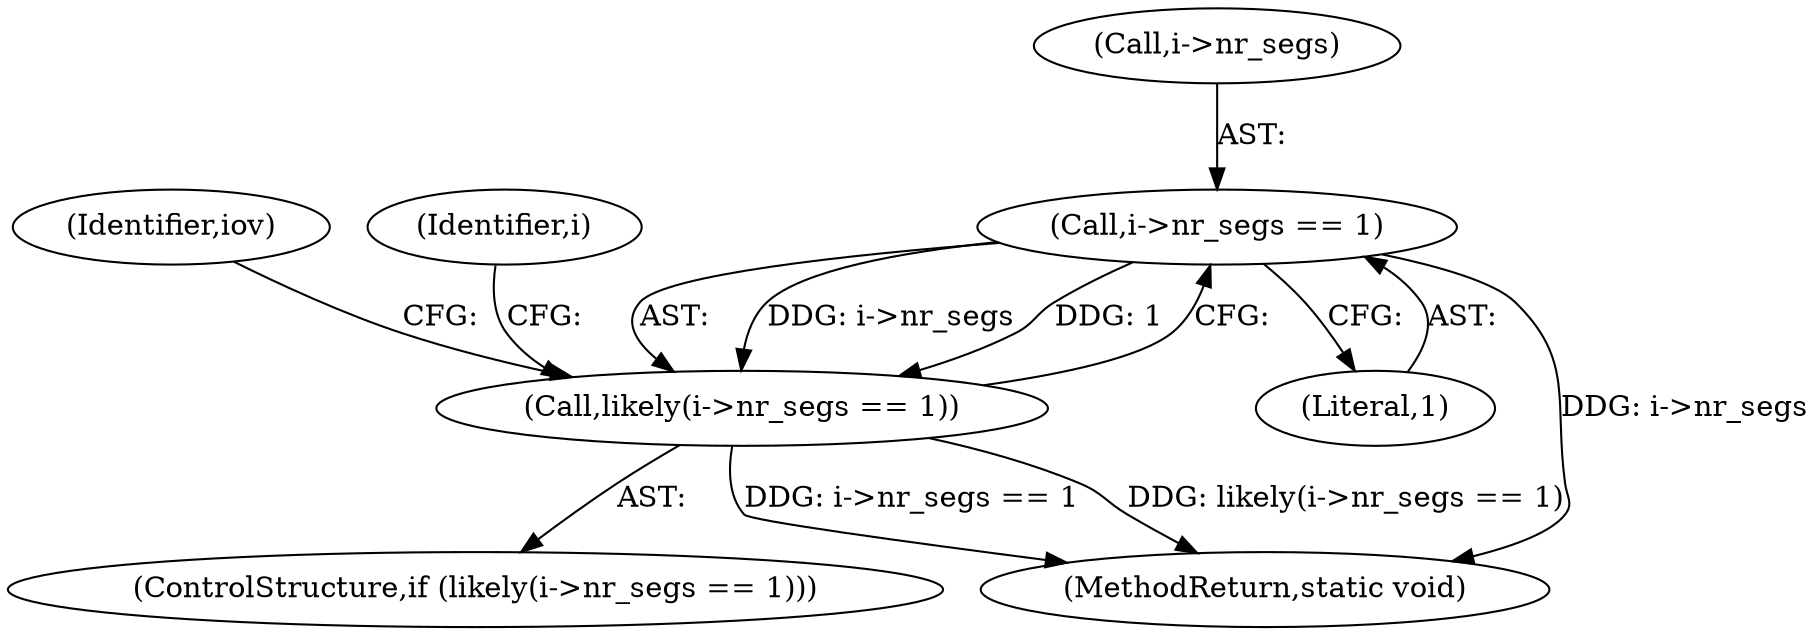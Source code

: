 digraph "0_linux_124d3b7041f9a0ca7c43a6293e1cae4576c32fd5@pointer" {
"1000107" [label="(Call,i->nr_segs == 1)"];
"1000106" [label="(Call,likely(i->nr_segs == 1))"];
"1000122" [label="(Identifier,iov)"];
"1000106" [label="(Call,likely(i->nr_segs == 1))"];
"1000105" [label="(ControlStructure,if (likely(i->nr_segs == 1)))"];
"1000108" [label="(Call,i->nr_segs)"];
"1000107" [label="(Call,i->nr_segs == 1)"];
"1000111" [label="(Literal,1)"];
"1000115" [label="(Identifier,i)"];
"1000178" [label="(MethodReturn,static void)"];
"1000107" -> "1000106"  [label="AST: "];
"1000107" -> "1000111"  [label="CFG: "];
"1000108" -> "1000107"  [label="AST: "];
"1000111" -> "1000107"  [label="AST: "];
"1000106" -> "1000107"  [label="CFG: "];
"1000107" -> "1000178"  [label="DDG: i->nr_segs"];
"1000107" -> "1000106"  [label="DDG: i->nr_segs"];
"1000107" -> "1000106"  [label="DDG: 1"];
"1000106" -> "1000105"  [label="AST: "];
"1000115" -> "1000106"  [label="CFG: "];
"1000122" -> "1000106"  [label="CFG: "];
"1000106" -> "1000178"  [label="DDG: i->nr_segs == 1"];
"1000106" -> "1000178"  [label="DDG: likely(i->nr_segs == 1)"];
}

